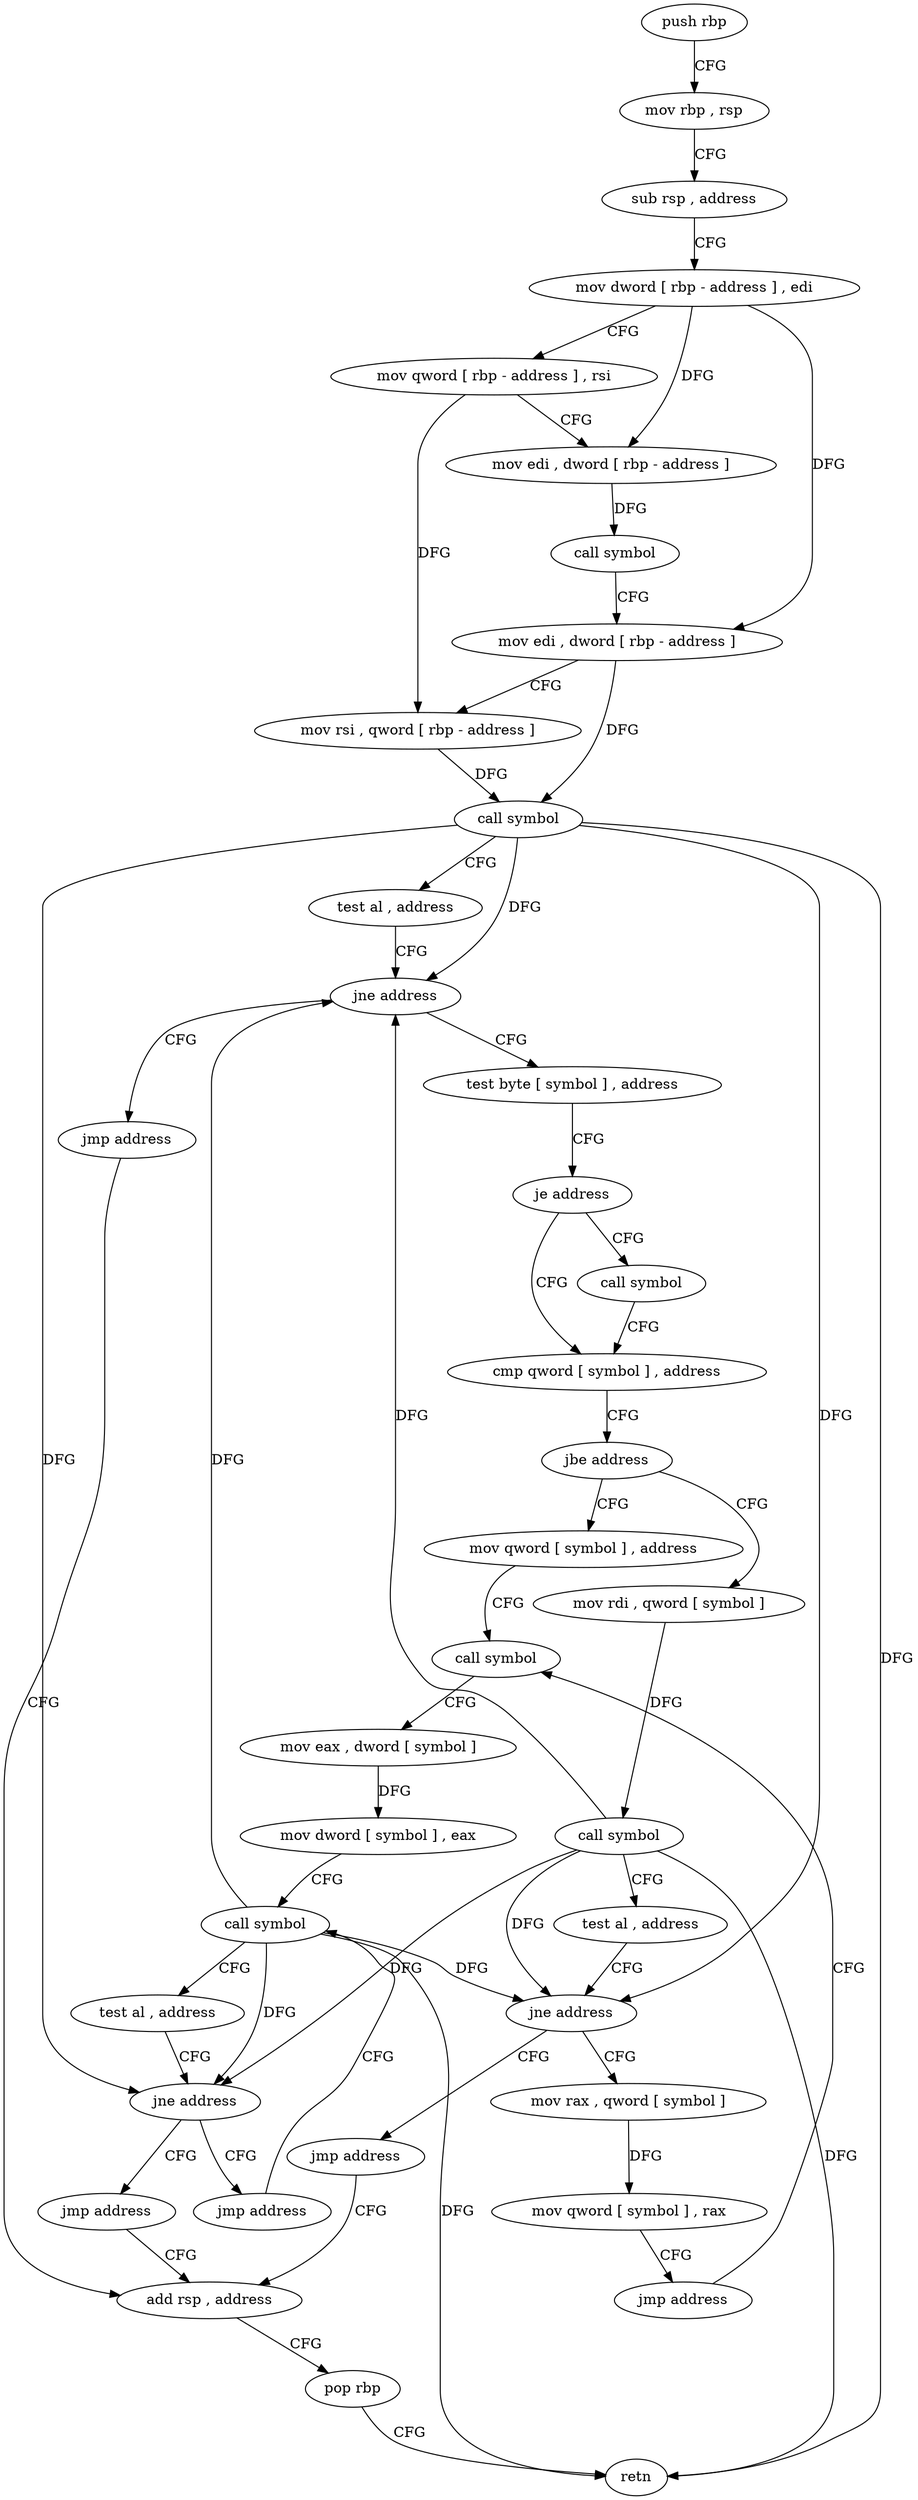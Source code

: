 digraph "func" {
"4205536" [label = "push rbp" ]
"4205537" [label = "mov rbp , rsp" ]
"4205540" [label = "sub rsp , address" ]
"4205544" [label = "mov dword [ rbp - address ] , edi" ]
"4205547" [label = "mov qword [ rbp - address ] , rsi" ]
"4205551" [label = "mov edi , dword [ rbp - address ]" ]
"4205554" [label = "call symbol" ]
"4205559" [label = "mov edi , dword [ rbp - address ]" ]
"4205562" [label = "mov rsi , qword [ rbp - address ]" ]
"4205566" [label = "call symbol" ]
"4205571" [label = "test al , address" ]
"4205573" [label = "jne address" ]
"4205584" [label = "test byte [ symbol ] , address" ]
"4205579" [label = "jmp address" ]
"4205592" [label = "je address" ]
"4205603" [label = "cmp qword [ symbol ] , address" ]
"4205598" [label = "call symbol" ]
"4205719" [label = "add rsp , address" ]
"4205612" [label = "jbe address" ]
"4205665" [label = "mov qword [ symbol ] , address" ]
"4205618" [label = "mov rdi , qword [ symbol ]" ]
"4205723" [label = "pop rbp" ]
"4205724" [label = "retn" ]
"4205677" [label = "call symbol" ]
"4205626" [label = "call symbol" ]
"4205631" [label = "test al , address" ]
"4205633" [label = "jne address" ]
"4205644" [label = "mov rax , qword [ symbol ]" ]
"4205639" [label = "jmp address" ]
"4205714" [label = "jmp address" ]
"4205696" [label = "call symbol" ]
"4205709" [label = "jmp address" ]
"4205652" [label = "mov qword [ symbol ] , rax" ]
"4205660" [label = "jmp address" ]
"4205701" [label = "test al , address" ]
"4205703" [label = "jne address" ]
"4205682" [label = "mov eax , dword [ symbol ]" ]
"4205689" [label = "mov dword [ symbol ] , eax" ]
"4205536" -> "4205537" [ label = "CFG" ]
"4205537" -> "4205540" [ label = "CFG" ]
"4205540" -> "4205544" [ label = "CFG" ]
"4205544" -> "4205547" [ label = "CFG" ]
"4205544" -> "4205551" [ label = "DFG" ]
"4205544" -> "4205559" [ label = "DFG" ]
"4205547" -> "4205551" [ label = "CFG" ]
"4205547" -> "4205562" [ label = "DFG" ]
"4205551" -> "4205554" [ label = "DFG" ]
"4205554" -> "4205559" [ label = "CFG" ]
"4205559" -> "4205562" [ label = "CFG" ]
"4205559" -> "4205566" [ label = "DFG" ]
"4205562" -> "4205566" [ label = "DFG" ]
"4205566" -> "4205571" [ label = "CFG" ]
"4205566" -> "4205573" [ label = "DFG" ]
"4205566" -> "4205724" [ label = "DFG" ]
"4205566" -> "4205633" [ label = "DFG" ]
"4205566" -> "4205703" [ label = "DFG" ]
"4205571" -> "4205573" [ label = "CFG" ]
"4205573" -> "4205584" [ label = "CFG" ]
"4205573" -> "4205579" [ label = "CFG" ]
"4205584" -> "4205592" [ label = "CFG" ]
"4205579" -> "4205719" [ label = "CFG" ]
"4205592" -> "4205603" [ label = "CFG" ]
"4205592" -> "4205598" [ label = "CFG" ]
"4205603" -> "4205612" [ label = "CFG" ]
"4205598" -> "4205603" [ label = "CFG" ]
"4205719" -> "4205723" [ label = "CFG" ]
"4205612" -> "4205665" [ label = "CFG" ]
"4205612" -> "4205618" [ label = "CFG" ]
"4205665" -> "4205677" [ label = "CFG" ]
"4205618" -> "4205626" [ label = "DFG" ]
"4205723" -> "4205724" [ label = "CFG" ]
"4205677" -> "4205682" [ label = "CFG" ]
"4205626" -> "4205631" [ label = "CFG" ]
"4205626" -> "4205573" [ label = "DFG" ]
"4205626" -> "4205724" [ label = "DFG" ]
"4205626" -> "4205633" [ label = "DFG" ]
"4205626" -> "4205703" [ label = "DFG" ]
"4205631" -> "4205633" [ label = "CFG" ]
"4205633" -> "4205644" [ label = "CFG" ]
"4205633" -> "4205639" [ label = "CFG" ]
"4205644" -> "4205652" [ label = "DFG" ]
"4205639" -> "4205719" [ label = "CFG" ]
"4205714" -> "4205696" [ label = "CFG" ]
"4205696" -> "4205701" [ label = "CFG" ]
"4205696" -> "4205573" [ label = "DFG" ]
"4205696" -> "4205633" [ label = "DFG" ]
"4205696" -> "4205724" [ label = "DFG" ]
"4205696" -> "4205703" [ label = "DFG" ]
"4205709" -> "4205719" [ label = "CFG" ]
"4205652" -> "4205660" [ label = "CFG" ]
"4205660" -> "4205677" [ label = "CFG" ]
"4205701" -> "4205703" [ label = "CFG" ]
"4205703" -> "4205714" [ label = "CFG" ]
"4205703" -> "4205709" [ label = "CFG" ]
"4205682" -> "4205689" [ label = "DFG" ]
"4205689" -> "4205696" [ label = "CFG" ]
}
